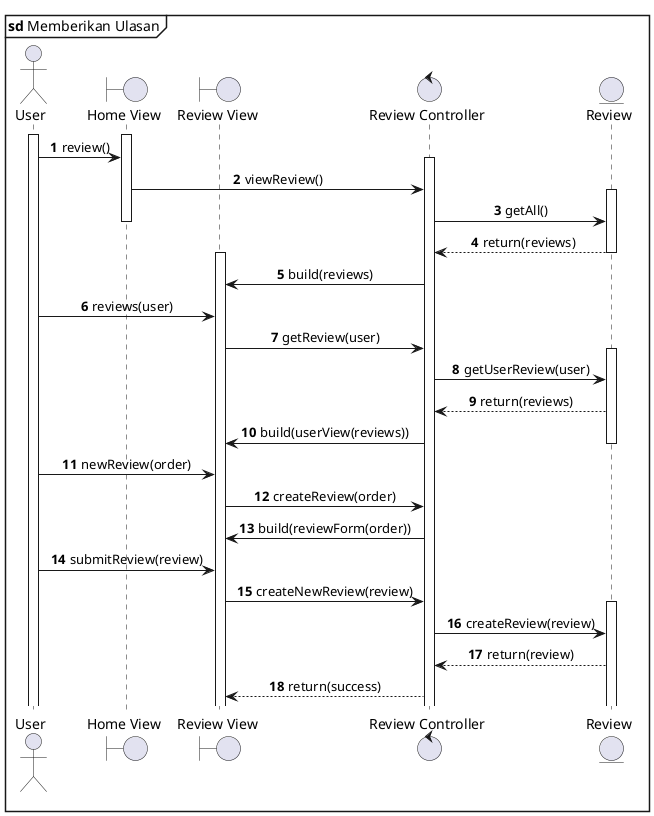 @startuml Memberikan Ulasan
mainframe **sd** Memberikan Ulasan
actor User
boundary "Home View" as HomeView
boundary "Review View" as ReviewView
control "Review Controller" as ReviewController 
entity Review as ReviewModel

autonumber
' autoactivate on
skinparam SequenceMessageAlignment center

activate User
activate HomeView

User->HomeView: review()

activate ReviewController
HomeView->ReviewController: viewReview()


activate ReviewModel

ReviewController->ReviewModel: getAll()

deactivate HomeView

ReviewModel-->ReviewController: return(reviews)

deactivate ReviewModel
activate ReviewView

ReviewController->ReviewView: build(reviews)
User->ReviewView: reviews(user)
ReviewView->ReviewController: getReview(user)
activate ReviewModel
ReviewController->ReviewModel: getUserReview(user)
ReviewModel-->ReviewController: return(reviews)
ReviewController->ReviewView: build(userView(reviews))
deactivate ReviewModel
User->ReviewView: newReview(order)
ReviewView->ReviewController: createReview(order)
ReviewController->ReviewView: build(reviewForm(order))
User->ReviewView: submitReview(review)
ReviewView->ReviewController: createNewReview(review)
activate ReviewModel
ReviewController->ReviewModel: createReview(review)
ReviewModel-->ReviewController: return(review)
ReviewController-->ReviewView: return(success)
/'
1.	Use case dimulai dengan aktor menekan tombol ulasan.
2.	Halaman daftar ulasan tampil.
3.	Aktor memilih menu ulasan saya.
4.	Halaman ulasan saya tampil.
5.	Aktor menekan tombol beri ulasan. >>sampai disini baru <<<<
6.	Aktor mengisi form ulasan.
7.	Aktor menekan tombol kirim ulasan.
8.	Ulasan berhasil diberikan.
'/


@enduml